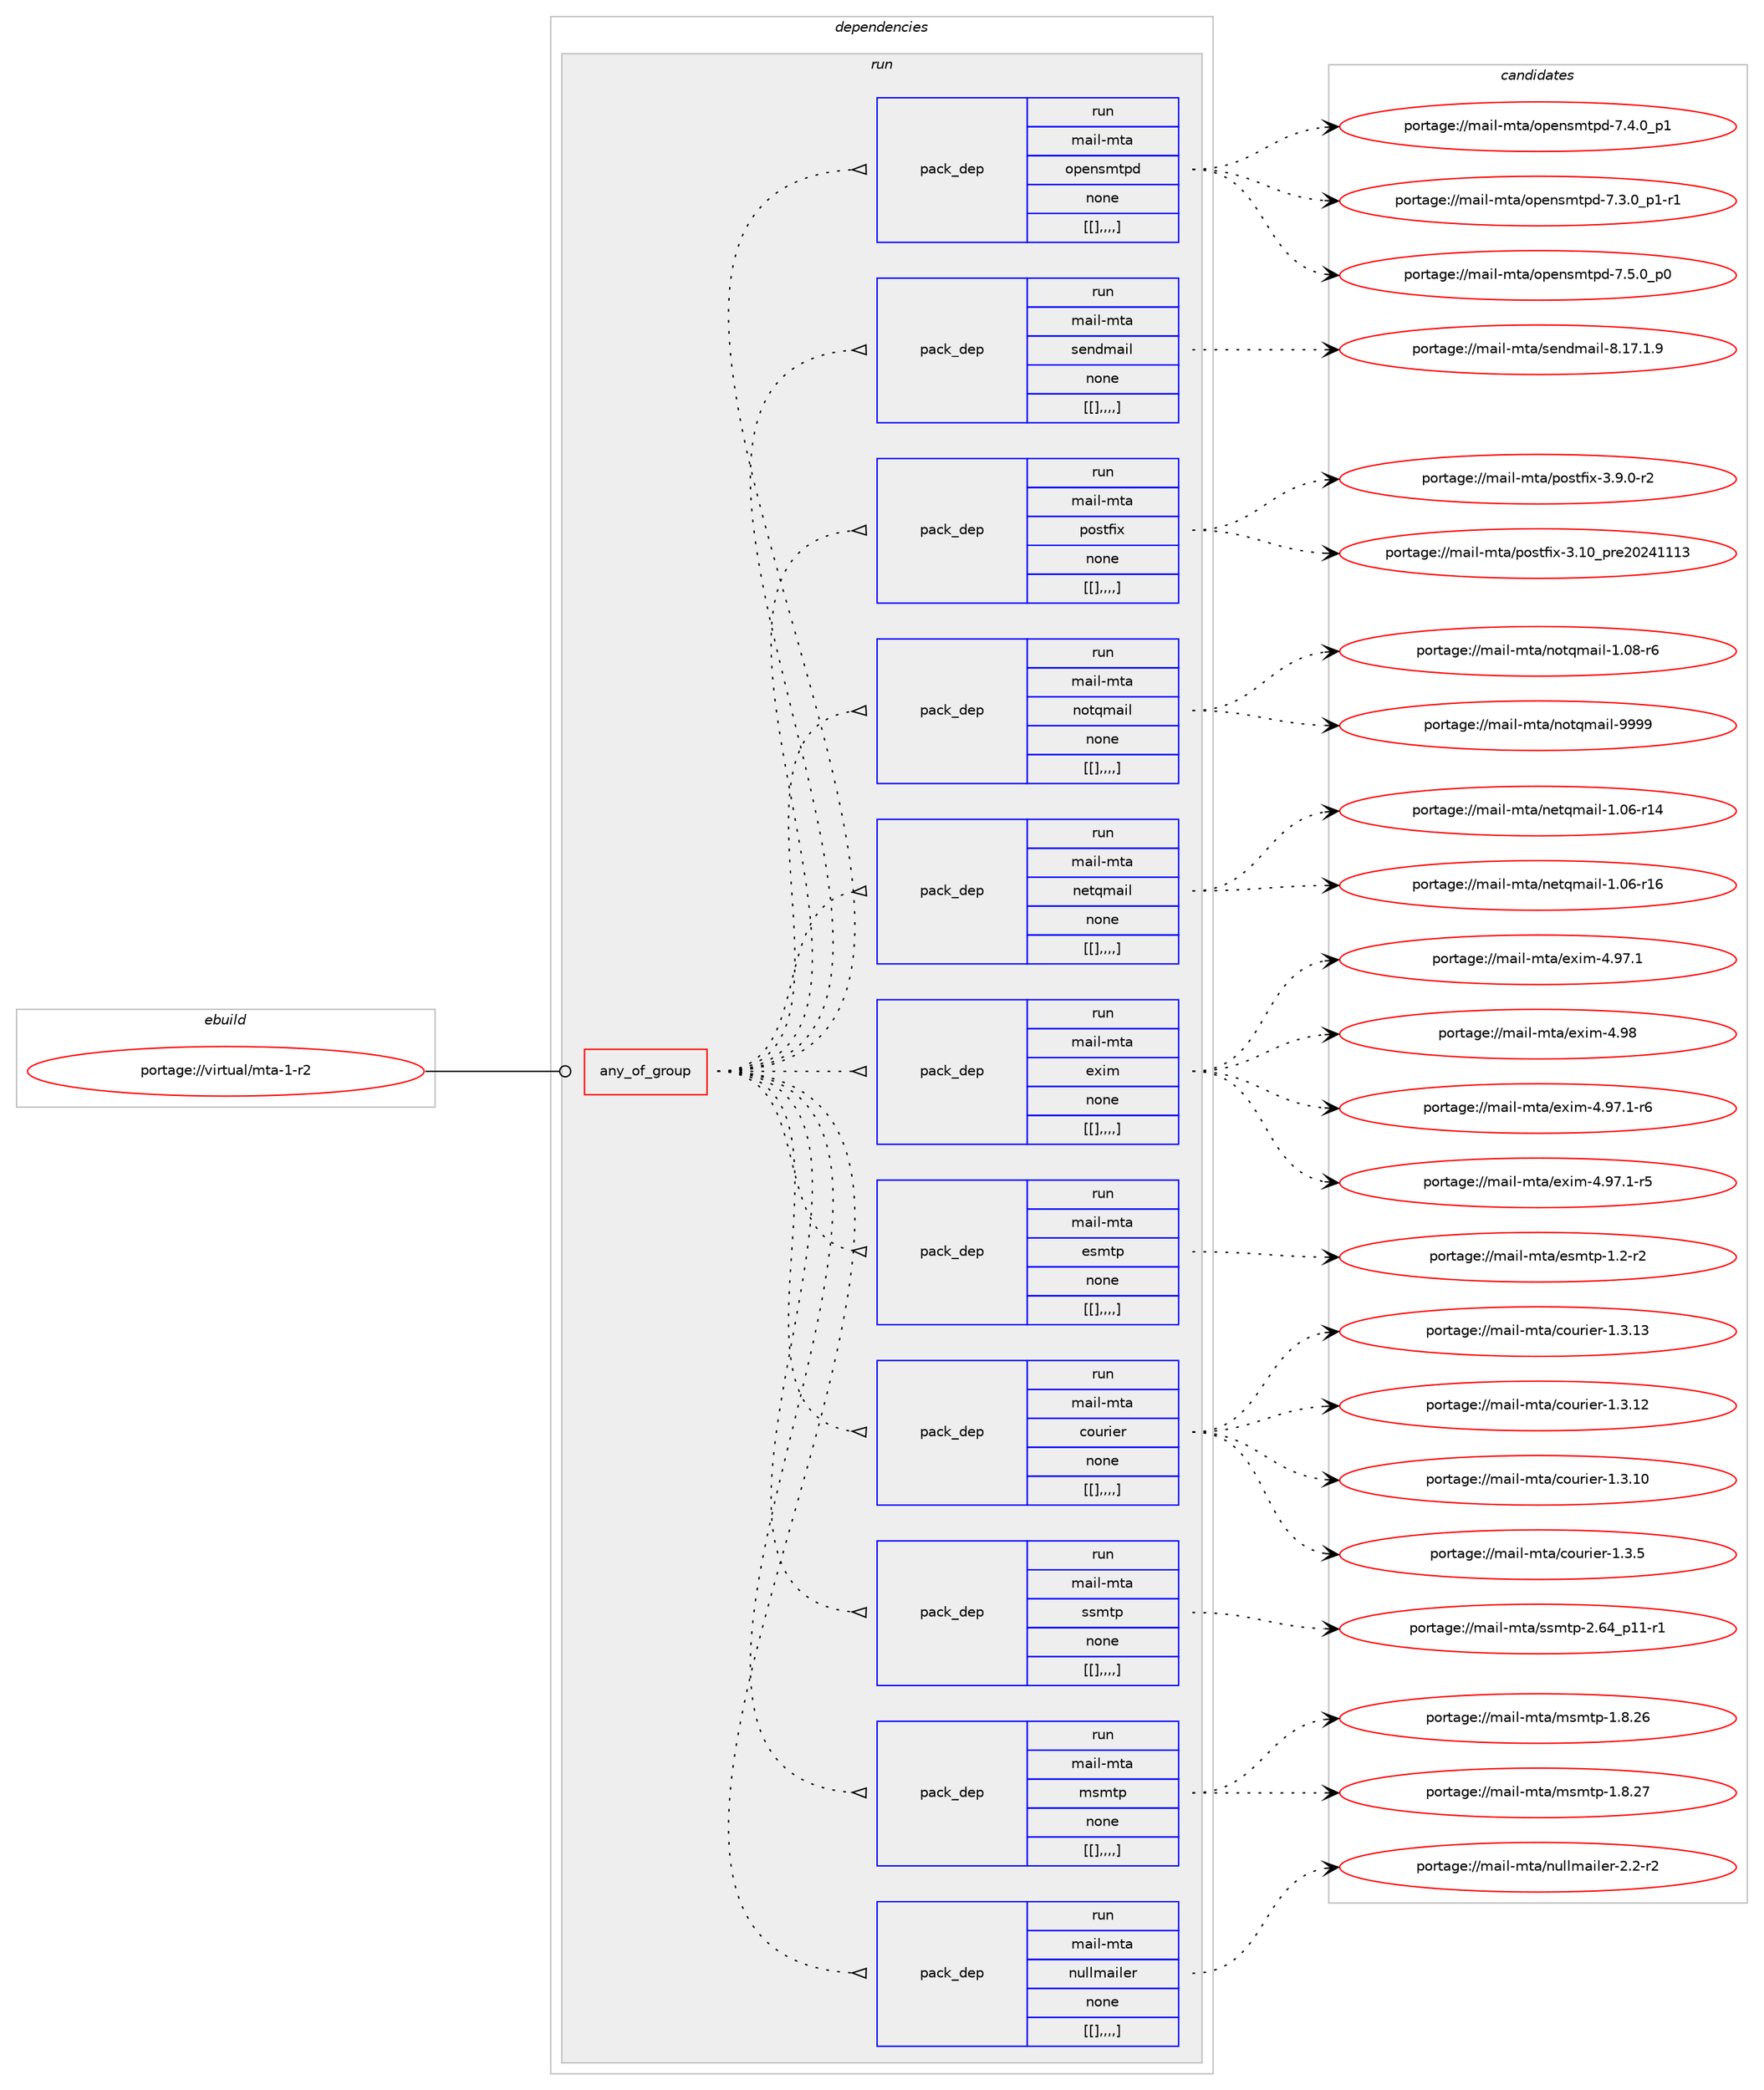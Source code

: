 digraph prolog {

# *************
# Graph options
# *************

newrank=true;
concentrate=true;
compound=true;
graph [rankdir=LR,fontname=Helvetica,fontsize=10,ranksep=1.5];#, ranksep=2.5, nodesep=0.2];
edge  [arrowhead=vee];
node  [fontname=Helvetica,fontsize=10];

# **********
# The ebuild
# **********

subgraph cluster_leftcol {
color=gray;
label=<<i>ebuild</i>>;
id [label="portage://virtual/mta-1-r2", color=red, width=4, href="../virtual/mta-1-r2.svg"];
}

# ****************
# The dependencies
# ****************

subgraph cluster_midcol {
color=gray;
label=<<i>dependencies</i>>;
subgraph cluster_compile {
fillcolor="#eeeeee";
style=filled;
label=<<i>compile</i>>;
}
subgraph cluster_compileandrun {
fillcolor="#eeeeee";
style=filled;
label=<<i>compile and run</i>>;
}
subgraph cluster_run {
fillcolor="#eeeeee";
style=filled;
label=<<i>run</i>>;
subgraph any54 {
dependency2042 [label=<<TABLE BORDER="0" CELLBORDER="1" CELLSPACING="0" CELLPADDING="4"><TR><TD CELLPADDING="10">any_of_group</TD></TR></TABLE>>, shape=none, color=red];subgraph pack1520 {
dependency2044 [label=<<TABLE BORDER="0" CELLBORDER="1" CELLSPACING="0" CELLPADDING="4" WIDTH="220"><TR><TD ROWSPAN="6" CELLPADDING="30">pack_dep</TD></TR><TR><TD WIDTH="110">run</TD></TR><TR><TD>mail-mta</TD></TR><TR><TD>nullmailer</TD></TR><TR><TD>none</TD></TR><TR><TD>[[],,,,]</TD></TR></TABLE>>, shape=none, color=blue];
}
dependency2042:e -> dependency2044:w [weight=20,style="dotted",arrowhead="oinv"];
subgraph pack1522 {
dependency2046 [label=<<TABLE BORDER="0" CELLBORDER="1" CELLSPACING="0" CELLPADDING="4" WIDTH="220"><TR><TD ROWSPAN="6" CELLPADDING="30">pack_dep</TD></TR><TR><TD WIDTH="110">run</TD></TR><TR><TD>mail-mta</TD></TR><TR><TD>msmtp</TD></TR><TR><TD>none</TD></TR><TR><TD>[[],,,,]</TD></TR></TABLE>>, shape=none, color=blue];
}
dependency2042:e -> dependency2046:w [weight=20,style="dotted",arrowhead="oinv"];
subgraph pack1524 {
dependency2048 [label=<<TABLE BORDER="0" CELLBORDER="1" CELLSPACING="0" CELLPADDING="4" WIDTH="220"><TR><TD ROWSPAN="6" CELLPADDING="30">pack_dep</TD></TR><TR><TD WIDTH="110">run</TD></TR><TR><TD>mail-mta</TD></TR><TR><TD>ssmtp</TD></TR><TR><TD>none</TD></TR><TR><TD>[[],,,,]</TD></TR></TABLE>>, shape=none, color=blue];
}
dependency2042:e -> dependency2048:w [weight=20,style="dotted",arrowhead="oinv"];
subgraph pack1527 {
dependency2053 [label=<<TABLE BORDER="0" CELLBORDER="1" CELLSPACING="0" CELLPADDING="4" WIDTH="220"><TR><TD ROWSPAN="6" CELLPADDING="30">pack_dep</TD></TR><TR><TD WIDTH="110">run</TD></TR><TR><TD>mail-mta</TD></TR><TR><TD>courier</TD></TR><TR><TD>none</TD></TR><TR><TD>[[],,,,]</TD></TR></TABLE>>, shape=none, color=blue];
}
dependency2042:e -> dependency2053:w [weight=20,style="dotted",arrowhead="oinv"];
subgraph pack1531 {
dependency2058 [label=<<TABLE BORDER="0" CELLBORDER="1" CELLSPACING="0" CELLPADDING="4" WIDTH="220"><TR><TD ROWSPAN="6" CELLPADDING="30">pack_dep</TD></TR><TR><TD WIDTH="110">run</TD></TR><TR><TD>mail-mta</TD></TR><TR><TD>esmtp</TD></TR><TR><TD>none</TD></TR><TR><TD>[[],,,,]</TD></TR></TABLE>>, shape=none, color=blue];
}
dependency2042:e -> dependency2058:w [weight=20,style="dotted",arrowhead="oinv"];
subgraph pack1534 {
dependency2061 [label=<<TABLE BORDER="0" CELLBORDER="1" CELLSPACING="0" CELLPADDING="4" WIDTH="220"><TR><TD ROWSPAN="6" CELLPADDING="30">pack_dep</TD></TR><TR><TD WIDTH="110">run</TD></TR><TR><TD>mail-mta</TD></TR><TR><TD>exim</TD></TR><TR><TD>none</TD></TR><TR><TD>[[],,,,]</TD></TR></TABLE>>, shape=none, color=blue];
}
dependency2042:e -> dependency2061:w [weight=20,style="dotted",arrowhead="oinv"];
subgraph pack1537 {
dependency2069 [label=<<TABLE BORDER="0" CELLBORDER="1" CELLSPACING="0" CELLPADDING="4" WIDTH="220"><TR><TD ROWSPAN="6" CELLPADDING="30">pack_dep</TD></TR><TR><TD WIDTH="110">run</TD></TR><TR><TD>mail-mta</TD></TR><TR><TD>netqmail</TD></TR><TR><TD>none</TD></TR><TR><TD>[[],,,,]</TD></TR></TABLE>>, shape=none, color=blue];
}
dependency2042:e -> dependency2069:w [weight=20,style="dotted",arrowhead="oinv"];
subgraph pack1541 {
dependency2071 [label=<<TABLE BORDER="0" CELLBORDER="1" CELLSPACING="0" CELLPADDING="4" WIDTH="220"><TR><TD ROWSPAN="6" CELLPADDING="30">pack_dep</TD></TR><TR><TD WIDTH="110">run</TD></TR><TR><TD>mail-mta</TD></TR><TR><TD>notqmail</TD></TR><TR><TD>none</TD></TR><TR><TD>[[],,,,]</TD></TR></TABLE>>, shape=none, color=blue];
}
dependency2042:e -> dependency2071:w [weight=20,style="dotted",arrowhead="oinv"];
subgraph pack1545 {
dependency2076 [label=<<TABLE BORDER="0" CELLBORDER="1" CELLSPACING="0" CELLPADDING="4" WIDTH="220"><TR><TD ROWSPAN="6" CELLPADDING="30">pack_dep</TD></TR><TR><TD WIDTH="110">run</TD></TR><TR><TD>mail-mta</TD></TR><TR><TD>postfix</TD></TR><TR><TD>none</TD></TR><TR><TD>[[],,,,]</TD></TR></TABLE>>, shape=none, color=blue];
}
dependency2042:e -> dependency2076:w [weight=20,style="dotted",arrowhead="oinv"];
subgraph pack1547 {
dependency2080 [label=<<TABLE BORDER="0" CELLBORDER="1" CELLSPACING="0" CELLPADDING="4" WIDTH="220"><TR><TD ROWSPAN="6" CELLPADDING="30">pack_dep</TD></TR><TR><TD WIDTH="110">run</TD></TR><TR><TD>mail-mta</TD></TR><TR><TD>sendmail</TD></TR><TR><TD>none</TD></TR><TR><TD>[[],,,,]</TD></TR></TABLE>>, shape=none, color=blue];
}
dependency2042:e -> dependency2080:w [weight=20,style="dotted",arrowhead="oinv"];
subgraph pack1550 {
dependency2083 [label=<<TABLE BORDER="0" CELLBORDER="1" CELLSPACING="0" CELLPADDING="4" WIDTH="220"><TR><TD ROWSPAN="6" CELLPADDING="30">pack_dep</TD></TR><TR><TD WIDTH="110">run</TD></TR><TR><TD>mail-mta</TD></TR><TR><TD>opensmtpd</TD></TR><TR><TD>none</TD></TR><TR><TD>[[],,,,]</TD></TR></TABLE>>, shape=none, color=blue];
}
dependency2042:e -> dependency2083:w [weight=20,style="dotted",arrowhead="oinv"];
}
id:e -> dependency2042:w [weight=20,style="solid",arrowhead="odot"];
}
}

# **************
# The candidates
# **************

subgraph cluster_choices {
rank=same;
color=gray;
label=<<i>candidates</i>>;

subgraph choice1518 {
color=black;
nodesep=1;
choice1099710510845109116974711011710810810997105108101114455046504511450 [label="portage://mail-mta/nullmailer-2.2-r2", color=red, width=4,href="../mail-mta/nullmailer-2.2-r2.svg"];
dependency2044:e -> choice1099710510845109116974711011710810810997105108101114455046504511450:w [style=dotted,weight="100"];
}
subgraph choice1521 {
color=black;
nodesep=1;
choice1099710510845109116974710911510911611245494656465055 [label="portage://mail-mta/msmtp-1.8.27", color=red, width=4,href="../mail-mta/msmtp-1.8.27.svg"];
choice1099710510845109116974710911510911611245494656465054 [label="portage://mail-mta/msmtp-1.8.26", color=red, width=4,href="../mail-mta/msmtp-1.8.26.svg"];
dependency2046:e -> choice1099710510845109116974710911510911611245494656465055:w [style=dotted,weight="100"];
dependency2046:e -> choice1099710510845109116974710911510911611245494656465054:w [style=dotted,weight="100"];
}
subgraph choice1524 {
color=black;
nodesep=1;
choice1099710510845109116974711511510911611245504654529511249494511449 [label="portage://mail-mta/ssmtp-2.64_p11-r1", color=red, width=4,href="../mail-mta/ssmtp-2.64_p11-r1.svg"];
dependency2048:e -> choice1099710510845109116974711511510911611245504654529511249494511449:w [style=dotted,weight="100"];
}
subgraph choice1525 {
color=black;
nodesep=1;
choice109971051084510911697479911111711410510111445494651464951 [label="portage://mail-mta/courier-1.3.13", color=red, width=4,href="../mail-mta/courier-1.3.13.svg"];
choice109971051084510911697479911111711410510111445494651464950 [label="portage://mail-mta/courier-1.3.12", color=red, width=4,href="../mail-mta/courier-1.3.12.svg"];
choice109971051084510911697479911111711410510111445494651464948 [label="portage://mail-mta/courier-1.3.10", color=red, width=4,href="../mail-mta/courier-1.3.10.svg"];
choice1099710510845109116974799111117114105101114454946514653 [label="portage://mail-mta/courier-1.3.5", color=red, width=4,href="../mail-mta/courier-1.3.5.svg"];
dependency2053:e -> choice109971051084510911697479911111711410510111445494651464951:w [style=dotted,weight="100"];
dependency2053:e -> choice109971051084510911697479911111711410510111445494651464950:w [style=dotted,weight="100"];
dependency2053:e -> choice109971051084510911697479911111711410510111445494651464948:w [style=dotted,weight="100"];
dependency2053:e -> choice1099710510845109116974799111117114105101114454946514653:w [style=dotted,weight="100"];
}
subgraph choice1526 {
color=black;
nodesep=1;
choice10997105108451091169747101115109116112454946504511450 [label="portage://mail-mta/esmtp-1.2-r2", color=red, width=4,href="../mail-mta/esmtp-1.2-r2.svg"];
dependency2058:e -> choice10997105108451091169747101115109116112454946504511450:w [style=dotted,weight="100"];
}
subgraph choice1529 {
color=black;
nodesep=1;
choice109971051084510911697471011201051094552465756 [label="portage://mail-mta/exim-4.98", color=red, width=4,href="../mail-mta/exim-4.98.svg"];
choice10997105108451091169747101120105109455246575546494511454 [label="portage://mail-mta/exim-4.97.1-r6", color=red, width=4,href="../mail-mta/exim-4.97.1-r6.svg"];
choice10997105108451091169747101120105109455246575546494511453 [label="portage://mail-mta/exim-4.97.1-r5", color=red, width=4,href="../mail-mta/exim-4.97.1-r5.svg"];
choice1099710510845109116974710112010510945524657554649 [label="portage://mail-mta/exim-4.97.1", color=red, width=4,href="../mail-mta/exim-4.97.1.svg"];
dependency2061:e -> choice109971051084510911697471011201051094552465756:w [style=dotted,weight="100"];
dependency2061:e -> choice10997105108451091169747101120105109455246575546494511454:w [style=dotted,weight="100"];
dependency2061:e -> choice10997105108451091169747101120105109455246575546494511453:w [style=dotted,weight="100"];
dependency2061:e -> choice1099710510845109116974710112010510945524657554649:w [style=dotted,weight="100"];
}
subgraph choice1531 {
color=black;
nodesep=1;
choice10997105108451091169747110101116113109971051084549464854451144954 [label="portage://mail-mta/netqmail-1.06-r16", color=red, width=4,href="../mail-mta/netqmail-1.06-r16.svg"];
choice10997105108451091169747110101116113109971051084549464854451144952 [label="portage://mail-mta/netqmail-1.06-r14", color=red, width=4,href="../mail-mta/netqmail-1.06-r14.svg"];
dependency2069:e -> choice10997105108451091169747110101116113109971051084549464854451144954:w [style=dotted,weight="100"];
dependency2069:e -> choice10997105108451091169747110101116113109971051084549464854451144952:w [style=dotted,weight="100"];
}
subgraph choice1532 {
color=black;
nodesep=1;
choice10997105108451091169747110111116113109971051084557575757 [label="portage://mail-mta/notqmail-9999", color=red, width=4,href="../mail-mta/notqmail-9999.svg"];
choice109971051084510911697471101111161131099710510845494648564511454 [label="portage://mail-mta/notqmail-1.08-r6", color=red, width=4,href="../mail-mta/notqmail-1.08-r6.svg"];
dependency2071:e -> choice10997105108451091169747110111116113109971051084557575757:w [style=dotted,weight="100"];
dependency2071:e -> choice109971051084510911697471101111161131099710510845494648564511454:w [style=dotted,weight="100"];
}
subgraph choice1534 {
color=black;
nodesep=1;
choice109971051084510911697471121111151161021051204551464948951121141015048505249494951 [label="portage://mail-mta/postfix-3.10_pre20241113", color=red, width=4,href="../mail-mta/postfix-3.10_pre20241113.svg"];
choice109971051084510911697471121111151161021051204551465746484511450 [label="portage://mail-mta/postfix-3.9.0-r2", color=red, width=4,href="../mail-mta/postfix-3.9.0-r2.svg"];
dependency2076:e -> choice109971051084510911697471121111151161021051204551464948951121141015048505249494951:w [style=dotted,weight="100"];
dependency2076:e -> choice109971051084510911697471121111151161021051204551465746484511450:w [style=dotted,weight="100"];
}
subgraph choice1536 {
color=black;
nodesep=1;
choice1099710510845109116974711510111010010997105108455646495546494657 [label="portage://mail-mta/sendmail-8.17.1.9", color=red, width=4,href="../mail-mta/sendmail-8.17.1.9.svg"];
dependency2080:e -> choice1099710510845109116974711510111010010997105108455646495546494657:w [style=dotted,weight="100"];
}
subgraph choice1537 {
color=black;
nodesep=1;
choice109971051084510911697471111121011101151091161121004555465346489511248 [label="portage://mail-mta/opensmtpd-7.5.0_p0", color=red, width=4,href="../mail-mta/opensmtpd-7.5.0_p0.svg"];
choice109971051084510911697471111121011101151091161121004555465246489511249 [label="portage://mail-mta/opensmtpd-7.4.0_p1", color=red, width=4,href="../mail-mta/opensmtpd-7.4.0_p1.svg"];
choice1099710510845109116974711111210111011510911611210045554651464895112494511449 [label="portage://mail-mta/opensmtpd-7.3.0_p1-r1", color=red, width=4,href="../mail-mta/opensmtpd-7.3.0_p1-r1.svg"];
dependency2083:e -> choice109971051084510911697471111121011101151091161121004555465346489511248:w [style=dotted,weight="100"];
dependency2083:e -> choice109971051084510911697471111121011101151091161121004555465246489511249:w [style=dotted,weight="100"];
dependency2083:e -> choice1099710510845109116974711111210111011510911611210045554651464895112494511449:w [style=dotted,weight="100"];
}
}

}
